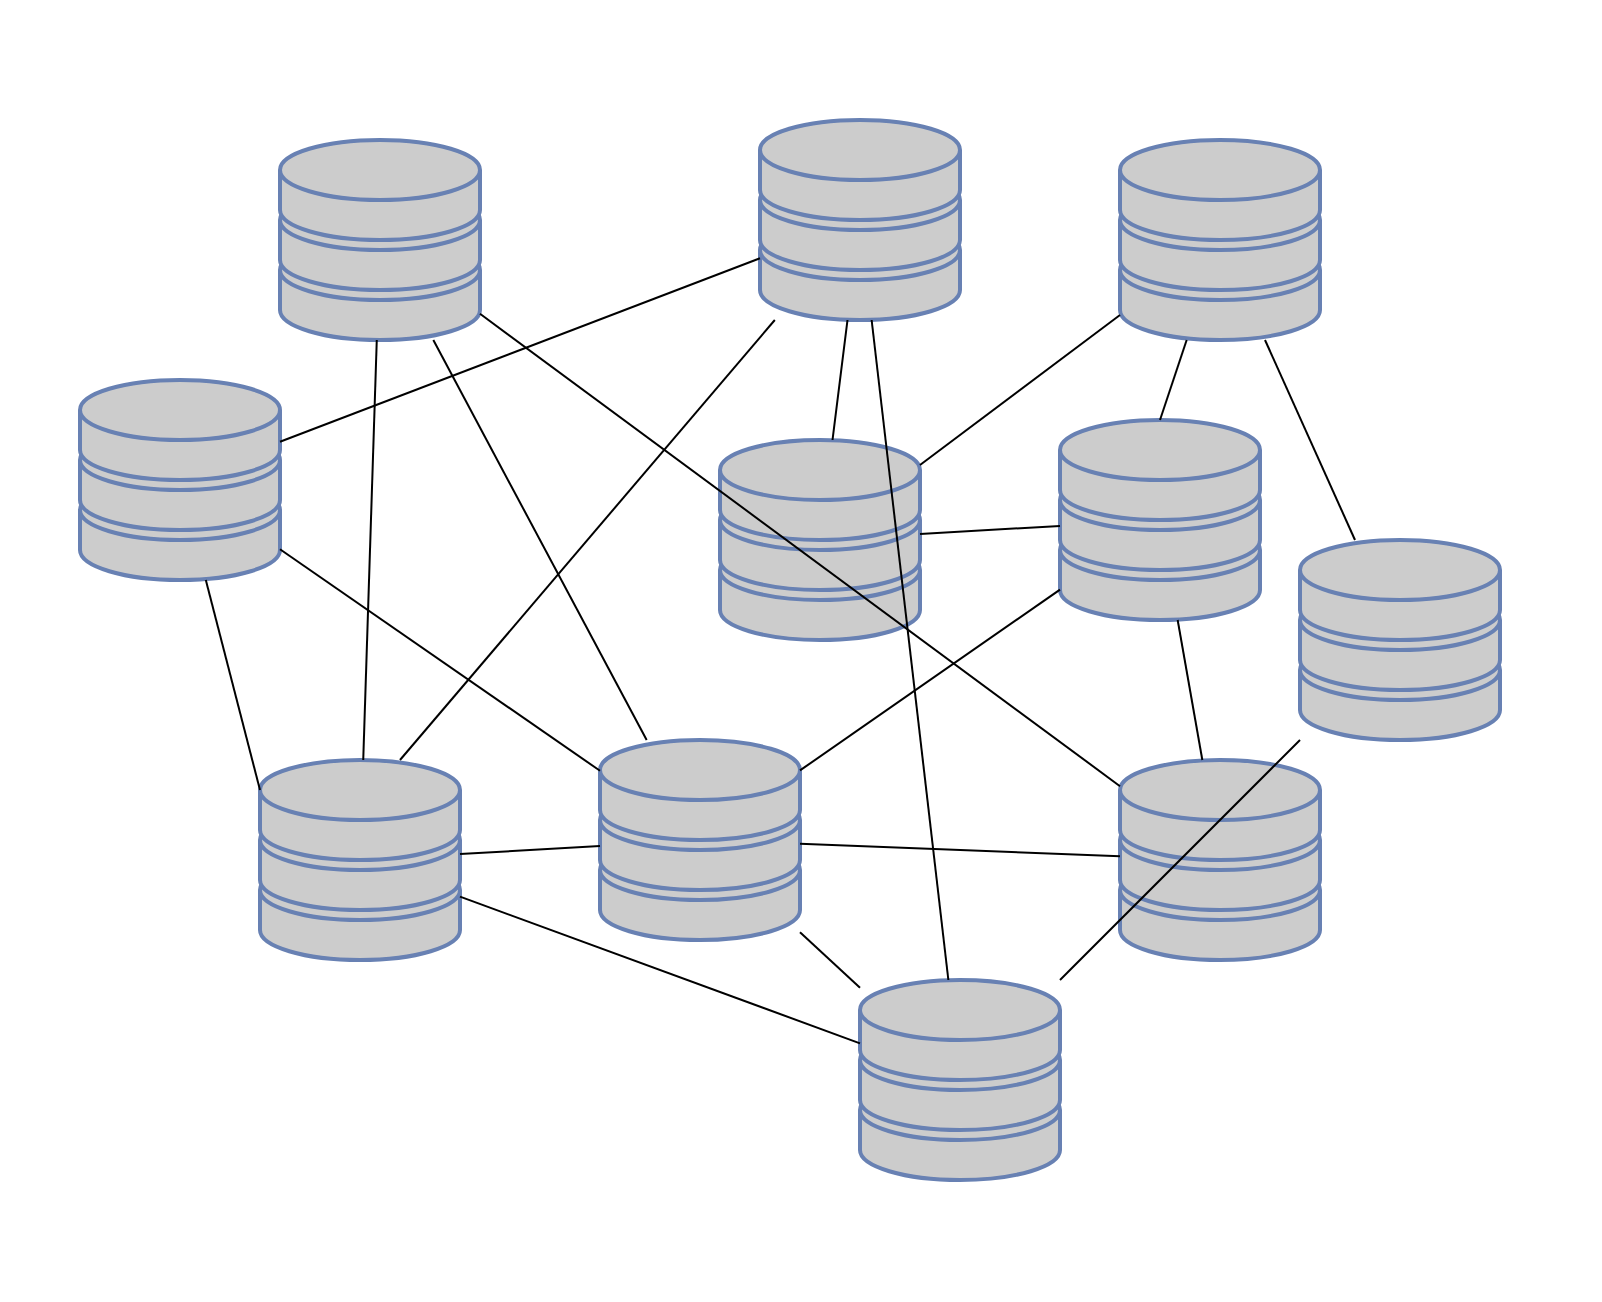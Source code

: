 <mxfile version="10.5.0" type="device"><diagram name="Page-1" id="822b0af5-4adb-64df-f703-e8dfc1f81529"><mxGraphModel dx="1185" dy="723" grid="1" gridSize="10" guides="1" tooltips="1" connect="1" arrows="1" fold="1" page="1" pageScale="1" pageWidth="1100" pageHeight="850" background="#ffffff" math="0" shadow="0"><root><mxCell id="0"/><mxCell id="1" parent="0"/><mxCell id="8COAl7UaJrIkQnxIdUxn-1" value="" style="fontColor=#0066CC;verticalAlign=top;verticalLabelPosition=bottom;labelPosition=center;align=center;html=1;outlineConnect=0;fillColor=#CCCCCC;strokeColor=#6881B3;gradientColor=none;gradientDirection=north;strokeWidth=2;shape=mxgraph.networks.storage;" vertex="1" parent="1"><mxGeometry x="260" y="130" width="100" height="100" as="geometry"/></mxCell><mxCell id="8COAl7UaJrIkQnxIdUxn-2" value="" style="fontColor=#0066CC;verticalAlign=top;verticalLabelPosition=bottom;labelPosition=center;align=center;html=1;outlineConnect=0;fillColor=#CCCCCC;strokeColor=#6881B3;gradientColor=none;gradientDirection=north;strokeWidth=2;shape=mxgraph.networks.storage;" vertex="1" parent="1"><mxGeometry x="250" y="440" width="100" height="100" as="geometry"/></mxCell><mxCell id="8COAl7UaJrIkQnxIdUxn-3" value="" style="fontColor=#0066CC;verticalAlign=top;verticalLabelPosition=bottom;labelPosition=center;align=center;html=1;outlineConnect=0;fillColor=#CCCCCC;strokeColor=#6881B3;gradientColor=none;gradientDirection=north;strokeWidth=2;shape=mxgraph.networks.storage;" vertex="1" parent="1"><mxGeometry x="680" y="130" width="100" height="100" as="geometry"/></mxCell><mxCell id="8COAl7UaJrIkQnxIdUxn-4" value="" style="fontColor=#0066CC;verticalAlign=top;verticalLabelPosition=bottom;labelPosition=center;align=center;html=1;outlineConnect=0;fillColor=#CCCCCC;strokeColor=#6881B3;gradientColor=none;gradientDirection=north;strokeWidth=2;shape=mxgraph.networks.storage;" vertex="1" parent="1"><mxGeometry x="480" y="280" width="100" height="100" as="geometry"/></mxCell><mxCell id="8COAl7UaJrIkQnxIdUxn-5" value="" style="fontColor=#0066CC;verticalAlign=top;verticalLabelPosition=bottom;labelPosition=center;align=center;html=1;outlineConnect=0;fillColor=#CCCCCC;strokeColor=#6881B3;gradientColor=none;gradientDirection=north;strokeWidth=2;shape=mxgraph.networks.storage;" vertex="1" parent="1"><mxGeometry x="680" y="440" width="100" height="100" as="geometry"/></mxCell><mxCell id="8COAl7UaJrIkQnxIdUxn-6" value="" style="fontColor=#0066CC;verticalAlign=top;verticalLabelPosition=bottom;labelPosition=center;align=center;html=1;outlineConnect=0;fillColor=#CCCCCC;strokeColor=#6881B3;gradientColor=none;gradientDirection=north;strokeWidth=2;shape=mxgraph.networks.storage;" vertex="1" parent="1"><mxGeometry x="160" y="250" width="100" height="100" as="geometry"/></mxCell><mxCell id="8COAl7UaJrIkQnxIdUxn-7" value="" style="fontColor=#0066CC;verticalAlign=top;verticalLabelPosition=bottom;labelPosition=center;align=center;html=1;outlineConnect=0;fillColor=#CCCCCC;strokeColor=#6881B3;gradientColor=none;gradientDirection=north;strokeWidth=2;shape=mxgraph.networks.storage;" vertex="1" parent="1"><mxGeometry x="550" y="550" width="100" height="100" as="geometry"/></mxCell><mxCell id="8COAl7UaJrIkQnxIdUxn-8" value="" style="fontColor=#0066CC;verticalAlign=top;verticalLabelPosition=bottom;labelPosition=center;align=center;html=1;outlineConnect=0;fillColor=#CCCCCC;strokeColor=#6881B3;gradientColor=none;gradientDirection=north;strokeWidth=2;shape=mxgraph.networks.storage;" vertex="1" parent="1"><mxGeometry x="500" y="120" width="100" height="100" as="geometry"/></mxCell><mxCell id="8COAl7UaJrIkQnxIdUxn-9" value="" style="fontColor=#0066CC;verticalAlign=top;verticalLabelPosition=bottom;labelPosition=center;align=center;html=1;outlineConnect=0;fillColor=#CCCCCC;strokeColor=#6881B3;gradientColor=none;gradientDirection=north;strokeWidth=2;shape=mxgraph.networks.storage;" vertex="1" parent="1"><mxGeometry x="770" y="330" width="100" height="100" as="geometry"/></mxCell><mxCell id="8COAl7UaJrIkQnxIdUxn-10" value="" style="fontColor=#0066CC;verticalAlign=top;verticalLabelPosition=bottom;labelPosition=center;align=center;html=1;outlineConnect=0;fillColor=#CCCCCC;strokeColor=#6881B3;gradientColor=none;gradientDirection=north;strokeWidth=2;shape=mxgraph.networks.storage;" vertex="1" parent="1"><mxGeometry x="420" y="430" width="100" height="100" as="geometry"/></mxCell><mxCell id="8COAl7UaJrIkQnxIdUxn-11" value="" style="fontColor=#0066CC;verticalAlign=top;verticalLabelPosition=bottom;labelPosition=center;align=center;html=1;outlineConnect=0;fillColor=#CCCCCC;strokeColor=#6881B3;gradientColor=none;gradientDirection=north;strokeWidth=2;shape=mxgraph.networks.storage;" vertex="1" parent="1"><mxGeometry x="650" y="270" width="100" height="100" as="geometry"/></mxCell><mxCell id="8COAl7UaJrIkQnxIdUxn-22" value="" style="endArrow=none;html=1;" edge="1" parent="1" target="8COAl7UaJrIkQnxIdUxn-8"><mxGeometry width="50" height="50" relative="1" as="geometry"><mxPoint x="320" y="440" as="sourcePoint"/><mxPoint x="370" y="390" as="targetPoint"/></mxGeometry></mxCell><mxCell id="8COAl7UaJrIkQnxIdUxn-24" value="" style="endArrow=none;html=1;" edge="1" parent="1" source="8COAl7UaJrIkQnxIdUxn-10" target="8COAl7UaJrIkQnxIdUxn-1"><mxGeometry width="50" height="50" relative="1" as="geometry"><mxPoint x="310" y="270" as="sourcePoint"/><mxPoint x="360" y="220" as="targetPoint"/></mxGeometry></mxCell><mxCell id="8COAl7UaJrIkQnxIdUxn-25" value="" style="endArrow=none;html=1;" edge="1" parent="1" source="8COAl7UaJrIkQnxIdUxn-6" target="8COAl7UaJrIkQnxIdUxn-8"><mxGeometry width="50" height="50" relative="1" as="geometry"><mxPoint x="290" y="360" as="sourcePoint"/><mxPoint x="340" y="310" as="targetPoint"/></mxGeometry></mxCell><mxCell id="8COAl7UaJrIkQnxIdUxn-26" value="" style="endArrow=none;html=1;" edge="1" parent="1" source="8COAl7UaJrIkQnxIdUxn-11" target="8COAl7UaJrIkQnxIdUxn-10"><mxGeometry width="50" height="50" relative="1" as="geometry"><mxPoint x="390" y="610" as="sourcePoint"/><mxPoint x="440" y="560" as="targetPoint"/></mxGeometry></mxCell><mxCell id="8COAl7UaJrIkQnxIdUxn-27" value="" style="endArrow=none;html=1;" edge="1" parent="1" source="8COAl7UaJrIkQnxIdUxn-7" target="8COAl7UaJrIkQnxIdUxn-8"><mxGeometry width="50" height="50" relative="1" as="geometry"><mxPoint x="560" y="510" as="sourcePoint"/><mxPoint x="610" y="460" as="targetPoint"/></mxGeometry></mxCell><mxCell id="8COAl7UaJrIkQnxIdUxn-28" value="" style="endArrow=none;html=1;" edge="1" parent="1" source="8COAl7UaJrIkQnxIdUxn-5" target="8COAl7UaJrIkQnxIdUxn-1"><mxGeometry width="50" height="50" relative="1" as="geometry"><mxPoint x="620" y="480" as="sourcePoint"/><mxPoint x="670" y="430" as="targetPoint"/></mxGeometry></mxCell><mxCell id="8COAl7UaJrIkQnxIdUxn-29" value="" style="endArrow=none;html=1;" edge="1" parent="1" source="8COAl7UaJrIkQnxIdUxn-4" target="8COAl7UaJrIkQnxIdUxn-3"><mxGeometry width="50" height="50" relative="1" as="geometry"><mxPoint x="560" y="300" as="sourcePoint"/><mxPoint x="650" y="250" as="targetPoint"/></mxGeometry></mxCell><mxCell id="8COAl7UaJrIkQnxIdUxn-30" value="" style="endArrow=none;html=1;" edge="1" parent="1" source="8COAl7UaJrIkQnxIdUxn-9" target="8COAl7UaJrIkQnxIdUxn-3"><mxGeometry width="50" height="50" relative="1" as="geometry"><mxPoint x="820" y="320" as="sourcePoint"/><mxPoint x="870" y="270" as="targetPoint"/></mxGeometry></mxCell><mxCell id="8COAl7UaJrIkQnxIdUxn-31" value="" style="endArrow=none;html=1;" edge="1" parent="1" source="8COAl7UaJrIkQnxIdUxn-7" target="8COAl7UaJrIkQnxIdUxn-9"><mxGeometry width="50" height="50" relative="1" as="geometry"><mxPoint x="590" y="500" as="sourcePoint"/><mxPoint x="640" y="450" as="targetPoint"/></mxGeometry></mxCell><mxCell id="8COAl7UaJrIkQnxIdUxn-32" value="" style="endArrow=none;html=1;" edge="1" parent="1" source="8COAl7UaJrIkQnxIdUxn-6" target="8COAl7UaJrIkQnxIdUxn-10"><mxGeometry width="50" height="50" relative="1" as="geometry"><mxPoint x="370" y="620" as="sourcePoint"/><mxPoint x="420" y="570" as="targetPoint"/></mxGeometry></mxCell><mxCell id="8COAl7UaJrIkQnxIdUxn-33" value="" style="endArrow=none;html=1;" edge="1" parent="1" source="8COAl7UaJrIkQnxIdUxn-4" target="8COAl7UaJrIkQnxIdUxn-11"><mxGeometry width="50" height="50" relative="1" as="geometry"><mxPoint x="620" y="380" as="sourcePoint"/><mxPoint x="650" y="330" as="targetPoint"/></mxGeometry></mxCell><mxCell id="8COAl7UaJrIkQnxIdUxn-34" value="" style="endArrow=none;html=1;exitX=0;exitY=0.15;exitDx=0;exitDy=0;exitPerimeter=0;" edge="1" parent="1" source="8COAl7UaJrIkQnxIdUxn-2" target="8COAl7UaJrIkQnxIdUxn-6"><mxGeometry width="50" height="50" relative="1" as="geometry"><mxPoint x="240" y="420" as="sourcePoint"/><mxPoint x="290" y="370" as="targetPoint"/></mxGeometry></mxCell><mxCell id="8COAl7UaJrIkQnxIdUxn-35" value="" style="endArrow=none;html=1;" edge="1" parent="1" source="8COAl7UaJrIkQnxIdUxn-2" target="8COAl7UaJrIkQnxIdUxn-1"><mxGeometry width="50" height="50" relative="1" as="geometry"><mxPoint x="360" y="370" as="sourcePoint"/><mxPoint x="410" y="320" as="targetPoint"/></mxGeometry></mxCell><mxCell id="8COAl7UaJrIkQnxIdUxn-36" value="" style="endArrow=none;html=1;" edge="1" parent="1" source="8COAl7UaJrIkQnxIdUxn-2" target="8COAl7UaJrIkQnxIdUxn-7"><mxGeometry width="50" height="50" relative="1" as="geometry"><mxPoint x="390" y="650" as="sourcePoint"/><mxPoint x="440" y="600" as="targetPoint"/></mxGeometry></mxCell><mxCell id="8COAl7UaJrIkQnxIdUxn-37" value="" style="endArrow=none;html=1;" edge="1" parent="1" source="8COAl7UaJrIkQnxIdUxn-5" target="8COAl7UaJrIkQnxIdUxn-10"><mxGeometry width="50" height="50" relative="1" as="geometry"><mxPoint x="700" y="500" as="sourcePoint"/><mxPoint x="510" y="580" as="targetPoint"/></mxGeometry></mxCell><mxCell id="8COAl7UaJrIkQnxIdUxn-38" value="" style="endArrow=none;html=1;" edge="1" parent="1" source="8COAl7UaJrIkQnxIdUxn-5" target="8COAl7UaJrIkQnxIdUxn-11"><mxGeometry width="50" height="50" relative="1" as="geometry"><mxPoint x="600" y="440" as="sourcePoint"/><mxPoint x="650" y="390" as="targetPoint"/></mxGeometry></mxCell><mxCell id="8COAl7UaJrIkQnxIdUxn-39" value="" style="endArrow=none;html=1;" edge="1" parent="1" source="8COAl7UaJrIkQnxIdUxn-8" target="8COAl7UaJrIkQnxIdUxn-4"><mxGeometry width="50" height="50" relative="1" as="geometry"><mxPoint x="110" y="520" as="sourcePoint"/><mxPoint x="160" y="470" as="targetPoint"/></mxGeometry></mxCell><mxCell id="8COAl7UaJrIkQnxIdUxn-40" value="" style="endArrow=none;html=1;" edge="1" parent="1" source="8COAl7UaJrIkQnxIdUxn-2" target="8COAl7UaJrIkQnxIdUxn-10"><mxGeometry width="50" height="50" relative="1" as="geometry"><mxPoint x="330" y="610" as="sourcePoint"/><mxPoint x="380" y="560" as="targetPoint"/></mxGeometry></mxCell><mxCell id="8COAl7UaJrIkQnxIdUxn-41" value="" style="endArrow=none;html=1;" edge="1" parent="1" source="8COAl7UaJrIkQnxIdUxn-7" target="8COAl7UaJrIkQnxIdUxn-10"><mxGeometry width="50" height="50" relative="1" as="geometry"><mxPoint x="410" y="650" as="sourcePoint"/><mxPoint x="460" y="600" as="targetPoint"/></mxGeometry></mxCell><mxCell id="8COAl7UaJrIkQnxIdUxn-42" value="" style="endArrow=none;html=1;exitX=0.5;exitY=0;exitDx=0;exitDy=0;exitPerimeter=0;" edge="1" parent="1" source="8COAl7UaJrIkQnxIdUxn-11" target="8COAl7UaJrIkQnxIdUxn-3"><mxGeometry width="50" height="50" relative="1" as="geometry"><mxPoint x="640" y="300" as="sourcePoint"/><mxPoint x="690" y="250" as="targetPoint"/></mxGeometry></mxCell><mxCell id="8COAl7UaJrIkQnxIdUxn-43" value="" style="rounded=0;whiteSpace=wrap;html=1;fillColor=none;strokeColor=none;" vertex="1" parent="1"><mxGeometry x="120" y="60" width="800" height="650" as="geometry"/></mxCell></root></mxGraphModel></diagram></mxfile>